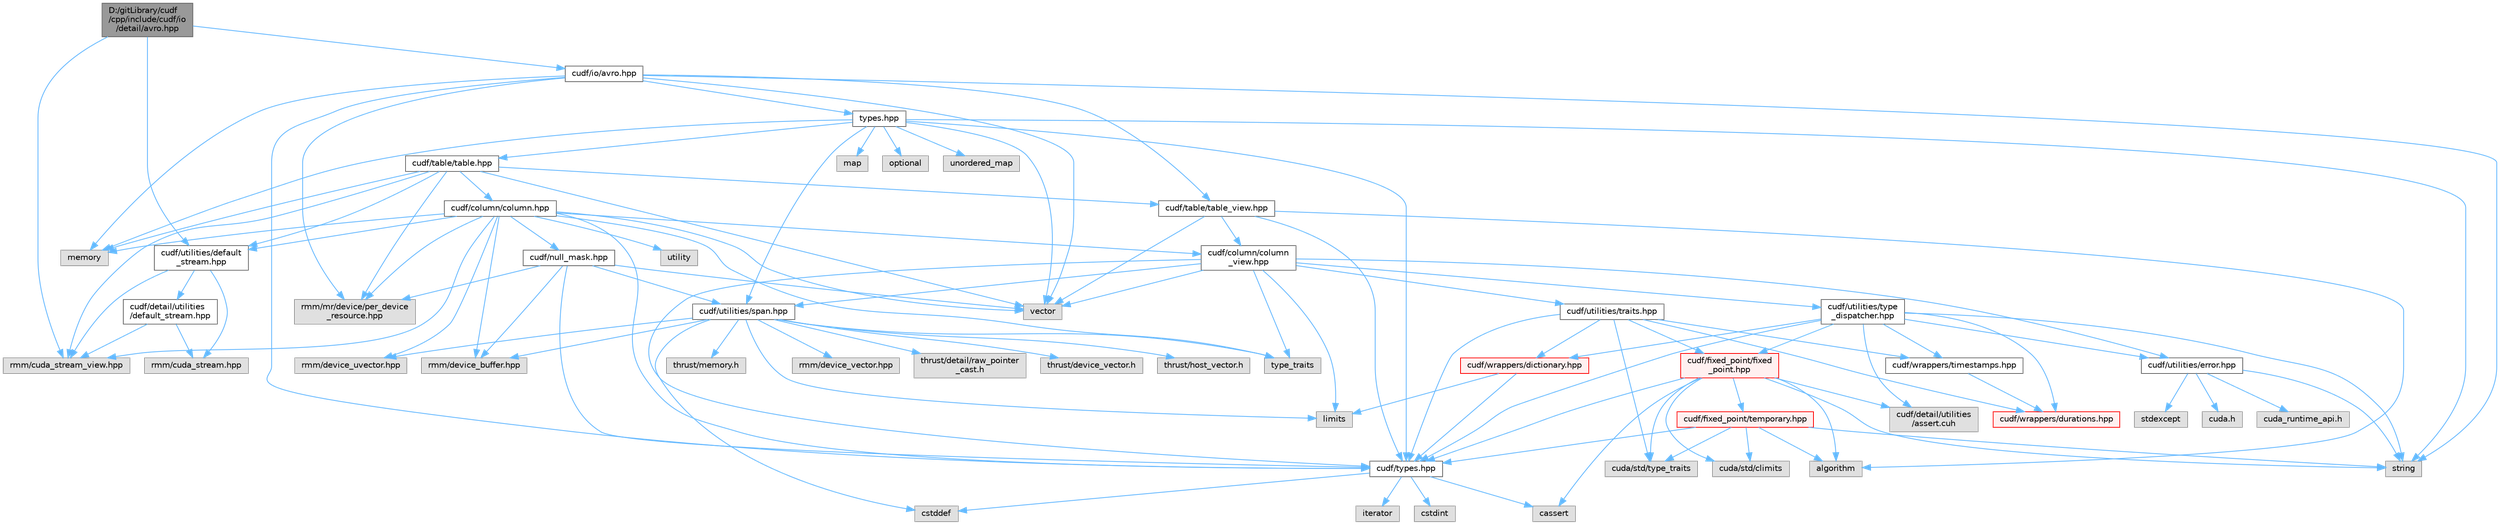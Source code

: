 digraph "D:/gitLibrary/cudf/cpp/include/cudf/io/detail/avro.hpp"
{
 // LATEX_PDF_SIZE
  bgcolor="transparent";
  edge [fontname=Helvetica,fontsize=10,labelfontname=Helvetica,labelfontsize=10];
  node [fontname=Helvetica,fontsize=10,shape=box,height=0.2,width=0.4];
  Node1 [id="Node000001",label="D:/gitLibrary/cudf\l/cpp/include/cudf/io\l/detail/avro.hpp",height=0.2,width=0.4,color="gray40", fillcolor="grey60", style="filled", fontcolor="black",tooltip=" "];
  Node1 -> Node2 [id="edge1_Node000001_Node000002",color="steelblue1",style="solid",tooltip=" "];
  Node2 [id="Node000002",label="cudf/io/avro.hpp",height=0.2,width=0.4,color="grey40", fillcolor="white", style="filled",URL="$avro_8hpp.html",tooltip=" "];
  Node2 -> Node3 [id="edge2_Node000002_Node000003",color="steelblue1",style="solid",tooltip=" "];
  Node3 [id="Node000003",label="types.hpp",height=0.2,width=0.4,color="grey40", fillcolor="white", style="filled",URL="$io_2types_8hpp.html",tooltip="cuDF-IO API type definitions"];
  Node3 -> Node4 [id="edge3_Node000003_Node000004",color="steelblue1",style="solid",tooltip=" "];
  Node4 [id="Node000004",label="cudf/table/table.hpp",height=0.2,width=0.4,color="grey40", fillcolor="white", style="filled",URL="$table_8hpp.html",tooltip="Class definition for cudf::table"];
  Node4 -> Node5 [id="edge4_Node000004_Node000005",color="steelblue1",style="solid",tooltip=" "];
  Node5 [id="Node000005",label="cudf/column/column.hpp",height=0.2,width=0.4,color="grey40", fillcolor="white", style="filled",URL="$column_8hpp.html",tooltip="Class definition for cudf::column"];
  Node5 -> Node6 [id="edge5_Node000005_Node000006",color="steelblue1",style="solid",tooltip=" "];
  Node6 [id="Node000006",label="cudf/column/column\l_view.hpp",height=0.2,width=0.4,color="grey40", fillcolor="white", style="filled",URL="$column__view_8hpp.html",tooltip="column view class definitions"];
  Node6 -> Node7 [id="edge6_Node000006_Node000007",color="steelblue1",style="solid",tooltip=" "];
  Node7 [id="Node000007",label="cudf/types.hpp",height=0.2,width=0.4,color="grey40", fillcolor="white", style="filled",URL="$types_8hpp.html",tooltip="Type declarations for libcudf."];
  Node7 -> Node8 [id="edge7_Node000007_Node000008",color="steelblue1",style="solid",tooltip=" "];
  Node8 [id="Node000008",label="cassert",height=0.2,width=0.4,color="grey60", fillcolor="#E0E0E0", style="filled",tooltip=" "];
  Node7 -> Node9 [id="edge8_Node000007_Node000009",color="steelblue1",style="solid",tooltip=" "];
  Node9 [id="Node000009",label="cstddef",height=0.2,width=0.4,color="grey60", fillcolor="#E0E0E0", style="filled",tooltip=" "];
  Node7 -> Node10 [id="edge9_Node000007_Node000010",color="steelblue1",style="solid",tooltip=" "];
  Node10 [id="Node000010",label="cstdint",height=0.2,width=0.4,color="grey60", fillcolor="#E0E0E0", style="filled",tooltip=" "];
  Node7 -> Node11 [id="edge10_Node000007_Node000011",color="steelblue1",style="solid",tooltip=" "];
  Node11 [id="Node000011",label="iterator",height=0.2,width=0.4,color="grey60", fillcolor="#E0E0E0", style="filled",tooltip=" "];
  Node6 -> Node12 [id="edge11_Node000006_Node000012",color="steelblue1",style="solid",tooltip=" "];
  Node12 [id="Node000012",label="cudf/utilities/error.hpp",height=0.2,width=0.4,color="grey40", fillcolor="white", style="filled",URL="$error_8hpp.html",tooltip=" "];
  Node12 -> Node13 [id="edge12_Node000012_Node000013",color="steelblue1",style="solid",tooltip=" "];
  Node13 [id="Node000013",label="cuda.h",height=0.2,width=0.4,color="grey60", fillcolor="#E0E0E0", style="filled",tooltip=" "];
  Node12 -> Node14 [id="edge13_Node000012_Node000014",color="steelblue1",style="solid",tooltip=" "];
  Node14 [id="Node000014",label="cuda_runtime_api.h",height=0.2,width=0.4,color="grey60", fillcolor="#E0E0E0", style="filled",tooltip=" "];
  Node12 -> Node15 [id="edge14_Node000012_Node000015",color="steelblue1",style="solid",tooltip=" "];
  Node15 [id="Node000015",label="stdexcept",height=0.2,width=0.4,color="grey60", fillcolor="#E0E0E0", style="filled",tooltip=" "];
  Node12 -> Node16 [id="edge15_Node000012_Node000016",color="steelblue1",style="solid",tooltip=" "];
  Node16 [id="Node000016",label="string",height=0.2,width=0.4,color="grey60", fillcolor="#E0E0E0", style="filled",tooltip=" "];
  Node6 -> Node17 [id="edge16_Node000006_Node000017",color="steelblue1",style="solid",tooltip=" "];
  Node17 [id="Node000017",label="cudf/utilities/span.hpp",height=0.2,width=0.4,color="grey40", fillcolor="white", style="filled",URL="$span_8hpp.html",tooltip=" "];
  Node17 -> Node18 [id="edge17_Node000017_Node000018",color="steelblue1",style="solid",tooltip=" "];
  Node18 [id="Node000018",label="rmm/device_buffer.hpp",height=0.2,width=0.4,color="grey60", fillcolor="#E0E0E0", style="filled",tooltip=" "];
  Node17 -> Node19 [id="edge18_Node000017_Node000019",color="steelblue1",style="solid",tooltip=" "];
  Node19 [id="Node000019",label="rmm/device_uvector.hpp",height=0.2,width=0.4,color="grey60", fillcolor="#E0E0E0", style="filled",tooltip=" "];
  Node17 -> Node20 [id="edge19_Node000017_Node000020",color="steelblue1",style="solid",tooltip=" "];
  Node20 [id="Node000020",label="rmm/device_vector.hpp",height=0.2,width=0.4,color="grey60", fillcolor="#E0E0E0", style="filled",tooltip=" "];
  Node17 -> Node21 [id="edge20_Node000017_Node000021",color="steelblue1",style="solid",tooltip=" "];
  Node21 [id="Node000021",label="thrust/detail/raw_pointer\l_cast.h",height=0.2,width=0.4,color="grey60", fillcolor="#E0E0E0", style="filled",tooltip=" "];
  Node17 -> Node22 [id="edge21_Node000017_Node000022",color="steelblue1",style="solid",tooltip=" "];
  Node22 [id="Node000022",label="thrust/device_vector.h",height=0.2,width=0.4,color="grey60", fillcolor="#E0E0E0", style="filled",tooltip=" "];
  Node17 -> Node23 [id="edge22_Node000017_Node000023",color="steelblue1",style="solid",tooltip=" "];
  Node23 [id="Node000023",label="thrust/host_vector.h",height=0.2,width=0.4,color="grey60", fillcolor="#E0E0E0", style="filled",tooltip=" "];
  Node17 -> Node24 [id="edge23_Node000017_Node000024",color="steelblue1",style="solid",tooltip=" "];
  Node24 [id="Node000024",label="thrust/memory.h",height=0.2,width=0.4,color="grey60", fillcolor="#E0E0E0", style="filled",tooltip=" "];
  Node17 -> Node9 [id="edge24_Node000017_Node000009",color="steelblue1",style="solid",tooltip=" "];
  Node17 -> Node25 [id="edge25_Node000017_Node000025",color="steelblue1",style="solid",tooltip=" "];
  Node25 [id="Node000025",label="limits",height=0.2,width=0.4,color="grey60", fillcolor="#E0E0E0", style="filled",tooltip=" "];
  Node17 -> Node26 [id="edge26_Node000017_Node000026",color="steelblue1",style="solid",tooltip=" "];
  Node26 [id="Node000026",label="type_traits",height=0.2,width=0.4,color="grey60", fillcolor="#E0E0E0", style="filled",tooltip=" "];
  Node6 -> Node27 [id="edge27_Node000006_Node000027",color="steelblue1",style="solid",tooltip=" "];
  Node27 [id="Node000027",label="cudf/utilities/traits.hpp",height=0.2,width=0.4,color="grey40", fillcolor="white", style="filled",URL="$traits_8hpp.html",tooltip=" "];
  Node27 -> Node28 [id="edge28_Node000027_Node000028",color="steelblue1",style="solid",tooltip=" "];
  Node28 [id="Node000028",label="cudf/fixed_point/fixed\l_point.hpp",height=0.2,width=0.4,color="red", fillcolor="#FFF0F0", style="filled",URL="$fixed__point_8hpp.html",tooltip="Class definition for fixed point data type"];
  Node28 -> Node29 [id="edge29_Node000028_Node000029",color="steelblue1",style="solid",tooltip=" "];
  Node29 [id="Node000029",label="cudf/detail/utilities\l/assert.cuh",height=0.2,width=0.4,color="grey60", fillcolor="#E0E0E0", style="filled",tooltip=" "];
  Node28 -> Node30 [id="edge30_Node000028_Node000030",color="steelblue1",style="solid",tooltip=" "];
  Node30 [id="Node000030",label="cudf/fixed_point/temporary.hpp",height=0.2,width=0.4,color="red", fillcolor="#FFF0F0", style="filled",URL="$temporary_8hpp.html",tooltip=" "];
  Node30 -> Node7 [id="edge31_Node000030_Node000007",color="steelblue1",style="solid",tooltip=" "];
  Node30 -> Node31 [id="edge32_Node000030_Node000031",color="steelblue1",style="solid",tooltip=" "];
  Node31 [id="Node000031",label="cuda/std/climits",height=0.2,width=0.4,color="grey60", fillcolor="#E0E0E0", style="filled",tooltip=" "];
  Node30 -> Node33 [id="edge33_Node000030_Node000033",color="steelblue1",style="solid",tooltip=" "];
  Node33 [id="Node000033",label="cuda/std/type_traits",height=0.2,width=0.4,color="grey60", fillcolor="#E0E0E0", style="filled",tooltip=" "];
  Node30 -> Node34 [id="edge34_Node000030_Node000034",color="steelblue1",style="solid",tooltip=" "];
  Node34 [id="Node000034",label="algorithm",height=0.2,width=0.4,color="grey60", fillcolor="#E0E0E0", style="filled",tooltip=" "];
  Node30 -> Node16 [id="edge35_Node000030_Node000016",color="steelblue1",style="solid",tooltip=" "];
  Node28 -> Node7 [id="edge36_Node000028_Node000007",color="steelblue1",style="solid",tooltip=" "];
  Node28 -> Node31 [id="edge37_Node000028_Node000031",color="steelblue1",style="solid",tooltip=" "];
  Node28 -> Node33 [id="edge38_Node000028_Node000033",color="steelblue1",style="solid",tooltip=" "];
  Node28 -> Node34 [id="edge39_Node000028_Node000034",color="steelblue1",style="solid",tooltip=" "];
  Node28 -> Node8 [id="edge40_Node000028_Node000008",color="steelblue1",style="solid",tooltip=" "];
  Node28 -> Node16 [id="edge41_Node000028_Node000016",color="steelblue1",style="solid",tooltip=" "];
  Node27 -> Node7 [id="edge42_Node000027_Node000007",color="steelblue1",style="solid",tooltip=" "];
  Node27 -> Node36 [id="edge43_Node000027_Node000036",color="steelblue1",style="solid",tooltip=" "];
  Node36 [id="Node000036",label="cudf/wrappers/dictionary.hpp",height=0.2,width=0.4,color="red", fillcolor="#FFF0F0", style="filled",URL="$dictionary_8hpp.html",tooltip="Concrete type definition for dictionary columns."];
  Node36 -> Node7 [id="edge44_Node000036_Node000007",color="steelblue1",style="solid",tooltip=" "];
  Node36 -> Node25 [id="edge45_Node000036_Node000025",color="steelblue1",style="solid",tooltip=" "];
  Node27 -> Node38 [id="edge46_Node000027_Node000038",color="steelblue1",style="solid",tooltip=" "];
  Node38 [id="Node000038",label="cudf/wrappers/durations.hpp",height=0.2,width=0.4,color="red", fillcolor="#FFF0F0", style="filled",URL="$durations_8hpp.html",tooltip="Concrete type definitions for int32_t and int64_t durations in varying resolutions."];
  Node27 -> Node40 [id="edge47_Node000027_Node000040",color="steelblue1",style="solid",tooltip=" "];
  Node40 [id="Node000040",label="cudf/wrappers/timestamps.hpp",height=0.2,width=0.4,color="grey40", fillcolor="white", style="filled",URL="$timestamps_8hpp.html",tooltip="Concrete type definitions for int32_t and int64_t timestamps in varying resolutions as durations sinc..."];
  Node40 -> Node38 [id="edge48_Node000040_Node000038",color="steelblue1",style="solid",tooltip=" "];
  Node27 -> Node33 [id="edge49_Node000027_Node000033",color="steelblue1",style="solid",tooltip=" "];
  Node6 -> Node41 [id="edge50_Node000006_Node000041",color="steelblue1",style="solid",tooltip=" "];
  Node41 [id="Node000041",label="cudf/utilities/type\l_dispatcher.hpp",height=0.2,width=0.4,color="grey40", fillcolor="white", style="filled",URL="$type__dispatcher_8hpp.html",tooltip="Defines the mapping between cudf::type_id runtime type information and concrete C++ types."];
  Node41 -> Node29 [id="edge51_Node000041_Node000029",color="steelblue1",style="solid",tooltip=" "];
  Node41 -> Node28 [id="edge52_Node000041_Node000028",color="steelblue1",style="solid",tooltip=" "];
  Node41 -> Node7 [id="edge53_Node000041_Node000007",color="steelblue1",style="solid",tooltip=" "];
  Node41 -> Node12 [id="edge54_Node000041_Node000012",color="steelblue1",style="solid",tooltip=" "];
  Node41 -> Node36 [id="edge55_Node000041_Node000036",color="steelblue1",style="solid",tooltip=" "];
  Node41 -> Node38 [id="edge56_Node000041_Node000038",color="steelblue1",style="solid",tooltip=" "];
  Node41 -> Node40 [id="edge57_Node000041_Node000040",color="steelblue1",style="solid",tooltip=" "];
  Node41 -> Node16 [id="edge58_Node000041_Node000016",color="steelblue1",style="solid",tooltip=" "];
  Node6 -> Node25 [id="edge59_Node000006_Node000025",color="steelblue1",style="solid",tooltip=" "];
  Node6 -> Node26 [id="edge60_Node000006_Node000026",color="steelblue1",style="solid",tooltip=" "];
  Node6 -> Node42 [id="edge61_Node000006_Node000042",color="steelblue1",style="solid",tooltip=" "];
  Node42 [id="Node000042",label="vector",height=0.2,width=0.4,color="grey60", fillcolor="#E0E0E0", style="filled",tooltip=" "];
  Node5 -> Node43 [id="edge62_Node000005_Node000043",color="steelblue1",style="solid",tooltip=" "];
  Node43 [id="Node000043",label="cudf/null_mask.hpp",height=0.2,width=0.4,color="grey40", fillcolor="white", style="filled",URL="$null__mask_8hpp.html",tooltip="APIs for managing validity bitmasks"];
  Node43 -> Node7 [id="edge63_Node000043_Node000007",color="steelblue1",style="solid",tooltip=" "];
  Node43 -> Node17 [id="edge64_Node000043_Node000017",color="steelblue1",style="solid",tooltip=" "];
  Node43 -> Node18 [id="edge65_Node000043_Node000018",color="steelblue1",style="solid",tooltip=" "];
  Node43 -> Node44 [id="edge66_Node000043_Node000044",color="steelblue1",style="solid",tooltip=" "];
  Node44 [id="Node000044",label="rmm/mr/device/per_device\l_resource.hpp",height=0.2,width=0.4,color="grey60", fillcolor="#E0E0E0", style="filled",tooltip=" "];
  Node43 -> Node42 [id="edge67_Node000043_Node000042",color="steelblue1",style="solid",tooltip=" "];
  Node5 -> Node7 [id="edge68_Node000005_Node000007",color="steelblue1",style="solid",tooltip=" "];
  Node5 -> Node45 [id="edge69_Node000005_Node000045",color="steelblue1",style="solid",tooltip=" "];
  Node45 [id="Node000045",label="cudf/utilities/default\l_stream.hpp",height=0.2,width=0.4,color="grey40", fillcolor="white", style="filled",URL="$utilities_2default__stream_8hpp.html",tooltip=" "];
  Node45 -> Node46 [id="edge70_Node000045_Node000046",color="steelblue1",style="solid",tooltip=" "];
  Node46 [id="Node000046",label="cudf/detail/utilities\l/default_stream.hpp",height=0.2,width=0.4,color="grey40", fillcolor="white", style="filled",URL="$detail_2utilities_2default__stream_8hpp.html",tooltip=" "];
  Node46 -> Node47 [id="edge71_Node000046_Node000047",color="steelblue1",style="solid",tooltip=" "];
  Node47 [id="Node000047",label="rmm/cuda_stream.hpp",height=0.2,width=0.4,color="grey60", fillcolor="#E0E0E0", style="filled",tooltip=" "];
  Node46 -> Node48 [id="edge72_Node000046_Node000048",color="steelblue1",style="solid",tooltip=" "];
  Node48 [id="Node000048",label="rmm/cuda_stream_view.hpp",height=0.2,width=0.4,color="grey60", fillcolor="#E0E0E0", style="filled",tooltip=" "];
  Node45 -> Node47 [id="edge73_Node000045_Node000047",color="steelblue1",style="solid",tooltip=" "];
  Node45 -> Node48 [id="edge74_Node000045_Node000048",color="steelblue1",style="solid",tooltip=" "];
  Node5 -> Node48 [id="edge75_Node000005_Node000048",color="steelblue1",style="solid",tooltip=" "];
  Node5 -> Node18 [id="edge76_Node000005_Node000018",color="steelblue1",style="solid",tooltip=" "];
  Node5 -> Node19 [id="edge77_Node000005_Node000019",color="steelblue1",style="solid",tooltip=" "];
  Node5 -> Node44 [id="edge78_Node000005_Node000044",color="steelblue1",style="solid",tooltip=" "];
  Node5 -> Node49 [id="edge79_Node000005_Node000049",color="steelblue1",style="solid",tooltip=" "];
  Node49 [id="Node000049",label="memory",height=0.2,width=0.4,color="grey60", fillcolor="#E0E0E0", style="filled",tooltip=" "];
  Node5 -> Node26 [id="edge80_Node000005_Node000026",color="steelblue1",style="solid",tooltip=" "];
  Node5 -> Node50 [id="edge81_Node000005_Node000050",color="steelblue1",style="solid",tooltip=" "];
  Node50 [id="Node000050",label="utility",height=0.2,width=0.4,color="grey60", fillcolor="#E0E0E0", style="filled",tooltip=" "];
  Node5 -> Node42 [id="edge82_Node000005_Node000042",color="steelblue1",style="solid",tooltip=" "];
  Node4 -> Node51 [id="edge83_Node000004_Node000051",color="steelblue1",style="solid",tooltip=" "];
  Node51 [id="Node000051",label="cudf/table/table_view.hpp",height=0.2,width=0.4,color="grey40", fillcolor="white", style="filled",URL="$table__view_8hpp.html",tooltip="Class definitions for (mutable)_table_view"];
  Node51 -> Node6 [id="edge84_Node000051_Node000006",color="steelblue1",style="solid",tooltip=" "];
  Node51 -> Node7 [id="edge85_Node000051_Node000007",color="steelblue1",style="solid",tooltip=" "];
  Node51 -> Node34 [id="edge86_Node000051_Node000034",color="steelblue1",style="solid",tooltip=" "];
  Node51 -> Node42 [id="edge87_Node000051_Node000042",color="steelblue1",style="solid",tooltip=" "];
  Node4 -> Node45 [id="edge88_Node000004_Node000045",color="steelblue1",style="solid",tooltip=" "];
  Node4 -> Node48 [id="edge89_Node000004_Node000048",color="steelblue1",style="solid",tooltip=" "];
  Node4 -> Node44 [id="edge90_Node000004_Node000044",color="steelblue1",style="solid",tooltip=" "];
  Node4 -> Node49 [id="edge91_Node000004_Node000049",color="steelblue1",style="solid",tooltip=" "];
  Node4 -> Node42 [id="edge92_Node000004_Node000042",color="steelblue1",style="solid",tooltip=" "];
  Node3 -> Node7 [id="edge93_Node000003_Node000007",color="steelblue1",style="solid",tooltip=" "];
  Node3 -> Node17 [id="edge94_Node000003_Node000017",color="steelblue1",style="solid",tooltip=" "];
  Node3 -> Node52 [id="edge95_Node000003_Node000052",color="steelblue1",style="solid",tooltip=" "];
  Node52 [id="Node000052",label="map",height=0.2,width=0.4,color="grey60", fillcolor="#E0E0E0", style="filled",tooltip=" "];
  Node3 -> Node49 [id="edge96_Node000003_Node000049",color="steelblue1",style="solid",tooltip=" "];
  Node3 -> Node53 [id="edge97_Node000003_Node000053",color="steelblue1",style="solid",tooltip=" "];
  Node53 [id="Node000053",label="optional",height=0.2,width=0.4,color="grey60", fillcolor="#E0E0E0", style="filled",tooltip=" "];
  Node3 -> Node16 [id="edge98_Node000003_Node000016",color="steelblue1",style="solid",tooltip=" "];
  Node3 -> Node54 [id="edge99_Node000003_Node000054",color="steelblue1",style="solid",tooltip=" "];
  Node54 [id="Node000054",label="unordered_map",height=0.2,width=0.4,color="grey60", fillcolor="#E0E0E0", style="filled",tooltip=" "];
  Node3 -> Node42 [id="edge100_Node000003_Node000042",color="steelblue1",style="solid",tooltip=" "];
  Node2 -> Node51 [id="edge101_Node000002_Node000051",color="steelblue1",style="solid",tooltip=" "];
  Node2 -> Node7 [id="edge102_Node000002_Node000007",color="steelblue1",style="solid",tooltip=" "];
  Node2 -> Node44 [id="edge103_Node000002_Node000044",color="steelblue1",style="solid",tooltip=" "];
  Node2 -> Node49 [id="edge104_Node000002_Node000049",color="steelblue1",style="solid",tooltip=" "];
  Node2 -> Node16 [id="edge105_Node000002_Node000016",color="steelblue1",style="solid",tooltip=" "];
  Node2 -> Node42 [id="edge106_Node000002_Node000042",color="steelblue1",style="solid",tooltip=" "];
  Node1 -> Node45 [id="edge107_Node000001_Node000045",color="steelblue1",style="solid",tooltip=" "];
  Node1 -> Node48 [id="edge108_Node000001_Node000048",color="steelblue1",style="solid",tooltip=" "];
}
